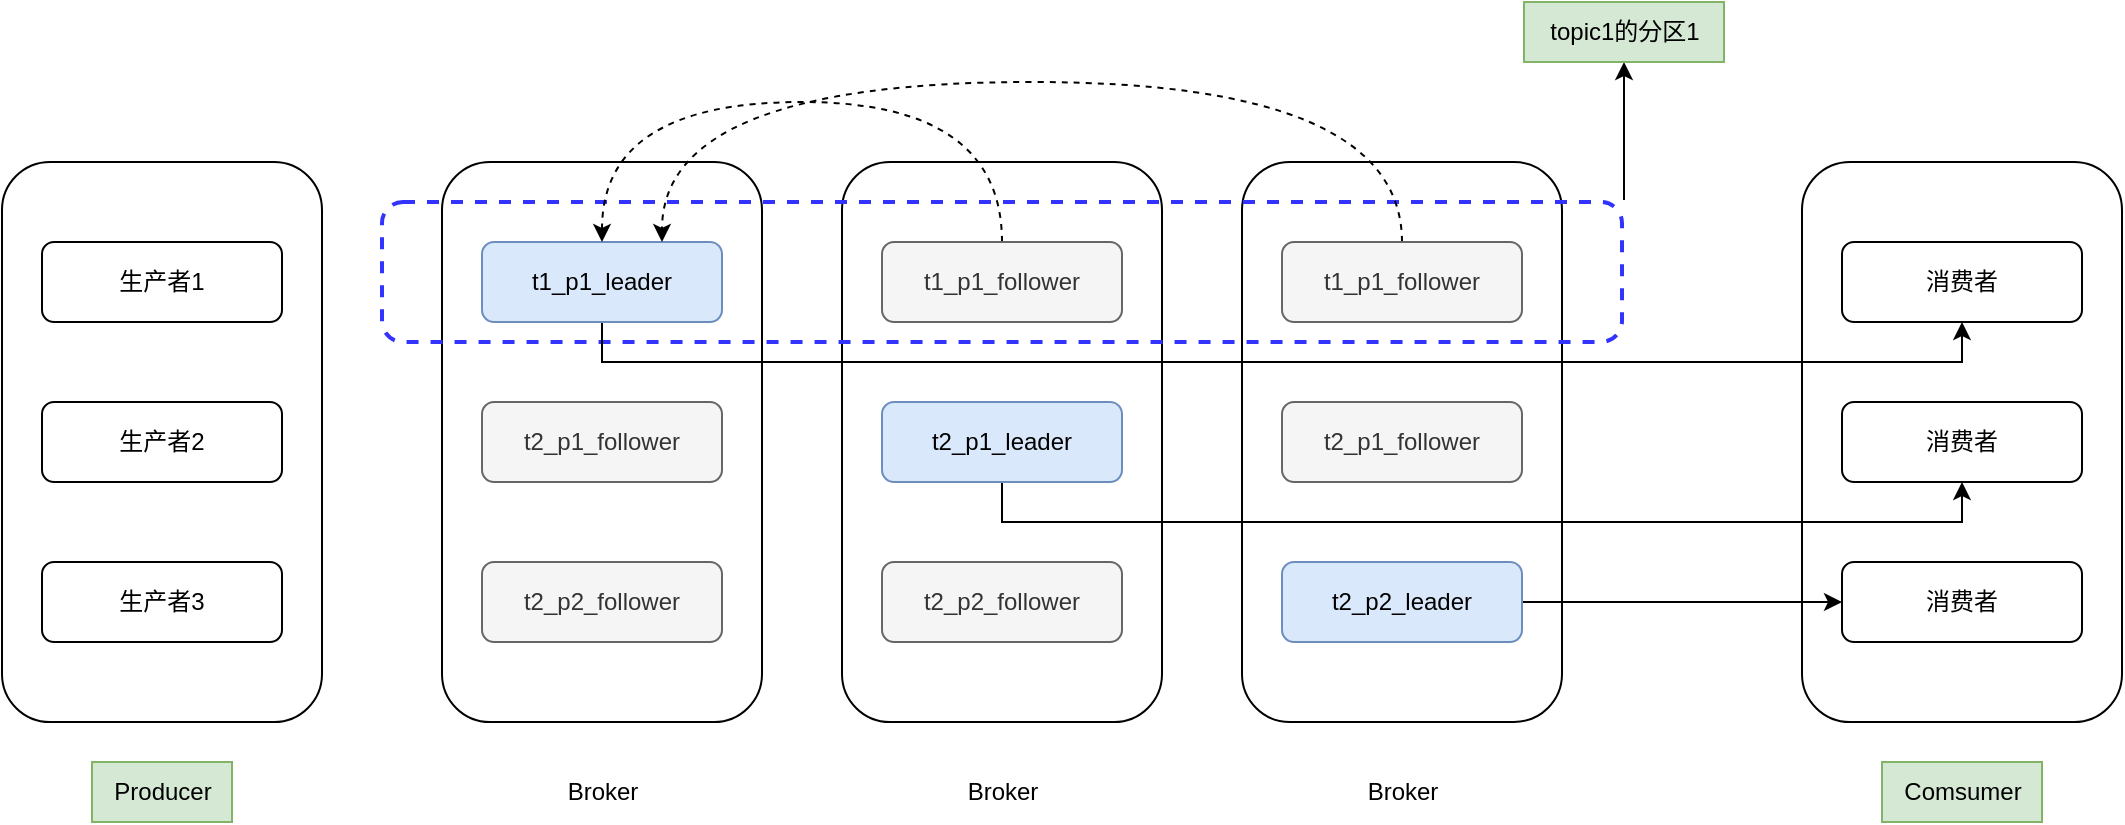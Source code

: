 <mxfile version="21.2.9" type="github">
  <diagram name="第 1 页" id="3OqsE4DWvd77eSniDYMw">
    <mxGraphModel dx="1434" dy="739" grid="1" gridSize="10" guides="1" tooltips="1" connect="1" arrows="1" fold="1" page="1" pageScale="1" pageWidth="827" pageHeight="1169" math="0" shadow="0">
      <root>
        <mxCell id="0" />
        <mxCell id="1" parent="0" />
        <mxCell id="vULMgolkyLgg-LtdlRTs-32" value="" style="rounded=1;whiteSpace=wrap;html=1;" vertex="1" parent="1">
          <mxGeometry x="940" y="240" width="160" height="280" as="geometry" />
        </mxCell>
        <mxCell id="vULMgolkyLgg-LtdlRTs-16" value="" style="rounded=1;whiteSpace=wrap;html=1;" vertex="1" parent="1">
          <mxGeometry x="660" y="240" width="160" height="280" as="geometry" />
        </mxCell>
        <mxCell id="vULMgolkyLgg-LtdlRTs-15" value="" style="rounded=1;whiteSpace=wrap;html=1;" vertex="1" parent="1">
          <mxGeometry x="460" y="240" width="160" height="280" as="geometry" />
        </mxCell>
        <mxCell id="vULMgolkyLgg-LtdlRTs-14" value="" style="rounded=1;whiteSpace=wrap;html=1;" vertex="1" parent="1">
          <mxGeometry x="260" y="240" width="160" height="280" as="geometry" />
        </mxCell>
        <mxCell id="vULMgolkyLgg-LtdlRTs-25" style="edgeStyle=orthogonalEdgeStyle;rounded=0;orthogonalLoop=1;jettySize=auto;html=1;exitX=1;exitY=0;exitDx=0;exitDy=0;" edge="1" parent="1" source="vULMgolkyLgg-LtdlRTs-23" target="vULMgolkyLgg-LtdlRTs-24">
          <mxGeometry relative="1" as="geometry" />
        </mxCell>
        <mxCell id="vULMgolkyLgg-LtdlRTs-23" value="" style="rounded=1;whiteSpace=wrap;html=1;dashed=1;strokeWidth=2;labelBorderColor=default;fillColor=none;fontColor=#333333;strokeColor=#3333FF;perimeterSpacing=1;gradientColor=none;gradientDirection=radial;" vertex="1" parent="1">
          <mxGeometry x="230" y="260" width="620" height="70" as="geometry" />
        </mxCell>
        <mxCell id="rQYA-pieP4BzjlUTjmkL-2" value="" style="rounded=1;whiteSpace=wrap;html=1;" parent="1" vertex="1">
          <mxGeometry x="40" y="240" width="160" height="280" as="geometry" />
        </mxCell>
        <mxCell id="rQYA-pieP4BzjlUTjmkL-1" value="生产者1" style="rounded=1;whiteSpace=wrap;html=1;" parent="1" vertex="1">
          <mxGeometry x="60" y="280" width="120" height="40" as="geometry" />
        </mxCell>
        <mxCell id="rQYA-pieP4BzjlUTjmkL-3" value="Producer" style="text;html=1;align=center;verticalAlign=middle;resizable=0;points=[];autosize=1;strokeColor=#82b366;fillColor=#d5e8d4;" parent="1" vertex="1">
          <mxGeometry x="85" y="540" width="70" height="30" as="geometry" />
        </mxCell>
        <mxCell id="rQYA-pieP4BzjlUTjmkL-4" value="生产者2" style="rounded=1;whiteSpace=wrap;html=1;" parent="1" vertex="1">
          <mxGeometry x="60" y="360" width="120" height="40" as="geometry" />
        </mxCell>
        <mxCell id="rQYA-pieP4BzjlUTjmkL-5" value="生产者3" style="rounded=1;whiteSpace=wrap;html=1;" parent="1" vertex="1">
          <mxGeometry x="60" y="440" width="120" height="40" as="geometry" />
        </mxCell>
        <mxCell id="vULMgolkyLgg-LtdlRTs-31" style="edgeStyle=orthogonalEdgeStyle;rounded=0;orthogonalLoop=1;jettySize=auto;html=1;exitX=0.5;exitY=1;exitDx=0;exitDy=0;entryX=0.5;entryY=1;entryDx=0;entryDy=0;" edge="1" parent="1" source="vULMgolkyLgg-LtdlRTs-1" target="vULMgolkyLgg-LtdlRTs-26">
          <mxGeometry relative="1" as="geometry" />
        </mxCell>
        <mxCell id="vULMgolkyLgg-LtdlRTs-1" value="t1_p1_leader" style="rounded=1;whiteSpace=wrap;html=1;fillColor=#dae8fc;strokeColor=#6c8ebf;" vertex="1" parent="1">
          <mxGeometry x="280" y="280" width="120" height="40" as="geometry" />
        </mxCell>
        <mxCell id="vULMgolkyLgg-LtdlRTs-4" value="t2_p1_follower" style="rounded=1;whiteSpace=wrap;html=1;fillColor=#f5f5f5;fontColor=#333333;strokeColor=#666666;" vertex="1" parent="1">
          <mxGeometry x="280" y="360" width="120" height="40" as="geometry" />
        </mxCell>
        <mxCell id="vULMgolkyLgg-LtdlRTs-5" value="t2_p2_follower" style="rounded=1;whiteSpace=wrap;html=1;fillColor=#f5f5f5;strokeColor=#666666;fontColor=#333333;" vertex="1" parent="1">
          <mxGeometry x="280" y="440" width="120" height="40" as="geometry" />
        </mxCell>
        <mxCell id="vULMgolkyLgg-LtdlRTs-18" style="edgeStyle=orthogonalEdgeStyle;rounded=0;orthogonalLoop=1;jettySize=auto;html=1;exitX=0.5;exitY=0;exitDx=0;exitDy=0;entryX=0.5;entryY=0;entryDx=0;entryDy=0;dashed=1;curved=1;" edge="1" parent="1" source="vULMgolkyLgg-LtdlRTs-6" target="vULMgolkyLgg-LtdlRTs-1">
          <mxGeometry relative="1" as="geometry">
            <Array as="points">
              <mxPoint x="540" y="210" />
              <mxPoint x="340" y="210" />
            </Array>
          </mxGeometry>
        </mxCell>
        <mxCell id="vULMgolkyLgg-LtdlRTs-6" value="t1_p1_follower" style="rounded=1;whiteSpace=wrap;html=1;fillColor=#f5f5f5;strokeColor=#666666;fontColor=#333333;" vertex="1" parent="1">
          <mxGeometry x="480" y="280" width="120" height="40" as="geometry" />
        </mxCell>
        <mxCell id="vULMgolkyLgg-LtdlRTs-30" style="edgeStyle=orthogonalEdgeStyle;rounded=0;orthogonalLoop=1;jettySize=auto;html=1;exitX=0.5;exitY=1;exitDx=0;exitDy=0;entryX=0.5;entryY=1;entryDx=0;entryDy=0;" edge="1" parent="1" source="vULMgolkyLgg-LtdlRTs-7" target="vULMgolkyLgg-LtdlRTs-27">
          <mxGeometry relative="1" as="geometry" />
        </mxCell>
        <mxCell id="vULMgolkyLgg-LtdlRTs-7" value="t2_p1_leader" style="rounded=1;whiteSpace=wrap;html=1;fillColor=#dae8fc;strokeColor=#6c8ebf;" vertex="1" parent="1">
          <mxGeometry x="480" y="360" width="120" height="40" as="geometry" />
        </mxCell>
        <mxCell id="vULMgolkyLgg-LtdlRTs-8" value="t2_p2_follower" style="rounded=1;whiteSpace=wrap;html=1;fillColor=#f5f5f5;strokeColor=#666666;fontColor=#333333;" vertex="1" parent="1">
          <mxGeometry x="480" y="440" width="120" height="40" as="geometry" />
        </mxCell>
        <mxCell id="vULMgolkyLgg-LtdlRTs-19" style="edgeStyle=orthogonalEdgeStyle;rounded=0;orthogonalLoop=1;jettySize=auto;html=1;exitX=0.5;exitY=0;exitDx=0;exitDy=0;entryX=0.75;entryY=0;entryDx=0;entryDy=0;curved=1;dashed=1;" edge="1" parent="1" source="vULMgolkyLgg-LtdlRTs-9" target="vULMgolkyLgg-LtdlRTs-1">
          <mxGeometry relative="1" as="geometry">
            <Array as="points">
              <mxPoint x="740" y="200" />
              <mxPoint x="370" y="200" />
            </Array>
          </mxGeometry>
        </mxCell>
        <mxCell id="vULMgolkyLgg-LtdlRTs-9" value="t1_p1_follower" style="rounded=1;whiteSpace=wrap;html=1;fillColor=#f5f5f5;strokeColor=#666666;fontColor=#333333;" vertex="1" parent="1">
          <mxGeometry x="680" y="280" width="120" height="40" as="geometry" />
        </mxCell>
        <mxCell id="vULMgolkyLgg-LtdlRTs-11" value="t2_p1_follower" style="rounded=1;whiteSpace=wrap;html=1;fillColor=#f5f5f5;fontColor=#333333;strokeColor=#666666;" vertex="1" parent="1">
          <mxGeometry x="680" y="360" width="120" height="40" as="geometry" />
        </mxCell>
        <mxCell id="vULMgolkyLgg-LtdlRTs-29" style="edgeStyle=orthogonalEdgeStyle;rounded=0;orthogonalLoop=1;jettySize=auto;html=1;exitX=1;exitY=0.5;exitDx=0;exitDy=0;entryX=0;entryY=0.5;entryDx=0;entryDy=0;" edge="1" parent="1" source="vULMgolkyLgg-LtdlRTs-12" target="vULMgolkyLgg-LtdlRTs-28">
          <mxGeometry relative="1" as="geometry" />
        </mxCell>
        <mxCell id="vULMgolkyLgg-LtdlRTs-12" value="t2_p2_leader" style="rounded=1;whiteSpace=wrap;html=1;fillColor=#dae8fc;strokeColor=#6c8ebf;" vertex="1" parent="1">
          <mxGeometry x="680" y="440" width="120" height="40" as="geometry" />
        </mxCell>
        <mxCell id="vULMgolkyLgg-LtdlRTs-13" style="edgeStyle=orthogonalEdgeStyle;rounded=0;orthogonalLoop=1;jettySize=auto;html=1;exitX=0.5;exitY=1;exitDx=0;exitDy=0;" edge="1" parent="1" source="rQYA-pieP4BzjlUTjmkL-2" target="rQYA-pieP4BzjlUTjmkL-2">
          <mxGeometry relative="1" as="geometry" />
        </mxCell>
        <mxCell id="vULMgolkyLgg-LtdlRTs-20" value="Broker" style="text;html=1;align=center;verticalAlign=middle;resizable=0;points=[];autosize=1;strokeColor=none;fillColor=none;" vertex="1" parent="1">
          <mxGeometry x="310" y="540" width="60" height="30" as="geometry" />
        </mxCell>
        <mxCell id="vULMgolkyLgg-LtdlRTs-21" value="Broker" style="text;html=1;align=center;verticalAlign=middle;resizable=0;points=[];autosize=1;strokeColor=none;fillColor=none;" vertex="1" parent="1">
          <mxGeometry x="510" y="540" width="60" height="30" as="geometry" />
        </mxCell>
        <mxCell id="vULMgolkyLgg-LtdlRTs-22" value="Broker" style="text;html=1;align=center;verticalAlign=middle;resizable=0;points=[];autosize=1;strokeColor=none;fillColor=none;" vertex="1" parent="1">
          <mxGeometry x="710" y="540" width="60" height="30" as="geometry" />
        </mxCell>
        <mxCell id="vULMgolkyLgg-LtdlRTs-24" value="topic1的分区1" style="text;html=1;align=center;verticalAlign=middle;resizable=0;points=[];autosize=1;strokeColor=#82b366;fillColor=#d5e8d4;" vertex="1" parent="1">
          <mxGeometry x="801" y="160" width="100" height="30" as="geometry" />
        </mxCell>
        <mxCell id="vULMgolkyLgg-LtdlRTs-26" value="消费者" style="rounded=1;whiteSpace=wrap;html=1;" vertex="1" parent="1">
          <mxGeometry x="960" y="280" width="120" height="40" as="geometry" />
        </mxCell>
        <mxCell id="vULMgolkyLgg-LtdlRTs-27" value="消费者" style="rounded=1;whiteSpace=wrap;html=1;" vertex="1" parent="1">
          <mxGeometry x="960" y="360" width="120" height="40" as="geometry" />
        </mxCell>
        <mxCell id="vULMgolkyLgg-LtdlRTs-28" value="消费者" style="rounded=1;whiteSpace=wrap;html=1;" vertex="1" parent="1">
          <mxGeometry x="960" y="440" width="120" height="40" as="geometry" />
        </mxCell>
        <mxCell id="vULMgolkyLgg-LtdlRTs-33" value="Comsumer" style="text;html=1;align=center;verticalAlign=middle;resizable=0;points=[];autosize=1;strokeColor=#82b366;fillColor=#d5e8d4;" vertex="1" parent="1">
          <mxGeometry x="980" y="540" width="80" height="30" as="geometry" />
        </mxCell>
      </root>
    </mxGraphModel>
  </diagram>
</mxfile>
